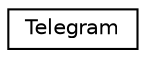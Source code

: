 digraph "Graphical Class Hierarchy"
{
  edge [fontname="Helvetica",fontsize="10",labelfontname="Helvetica",labelfontsize="10"];
  node [fontname="Helvetica",fontsize="10",shape=record];
  rankdir="LR";
  Node1 [label="Telegram",height=0.2,width=0.4,color="black", fillcolor="white", style="filled",URL="$struct_telegram.html",tooltip="Telegram. "];
}
